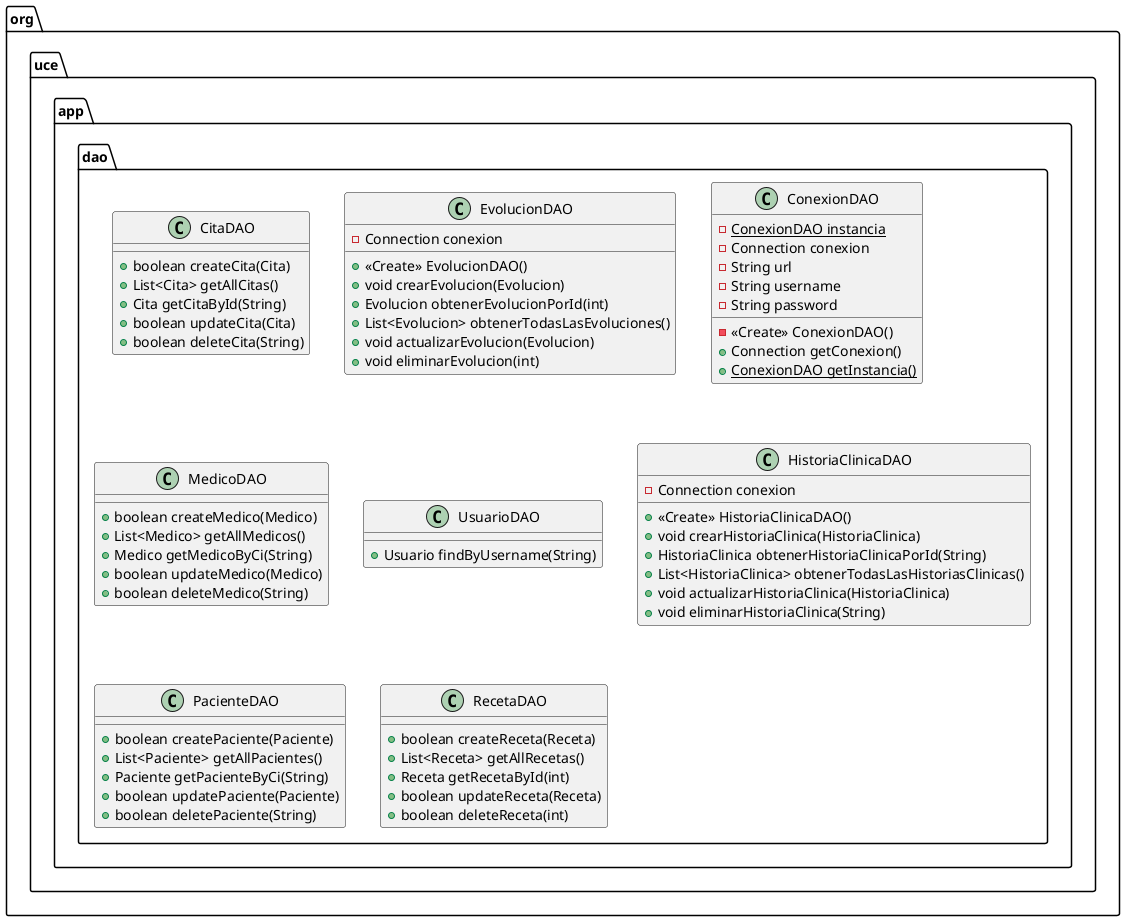 @startuml
class org.uce.app.dao.CitaDAO {
+ boolean createCita(Cita)
+ List<Cita> getAllCitas()
+ Cita getCitaById(String)
+ boolean updateCita(Cita)
+ boolean deleteCita(String)
}

class org.uce.app.dao.EvolucionDAO {
- Connection conexion
+ <<Create>> EvolucionDAO()
+ void crearEvolucion(Evolucion)
+ Evolucion obtenerEvolucionPorId(int)
+ List<Evolucion> obtenerTodasLasEvoluciones()
+ void actualizarEvolucion(Evolucion)
+ void eliminarEvolucion(int)
}


class org.uce.app.dao.ConexionDAO {
- {static} ConexionDAO instancia
- Connection conexion
- String url
- String username
- String password
- <<Create>> ConexionDAO()
+ Connection getConexion()
+ {static} ConexionDAO getInstancia()
}


class org.uce.app.dao.MedicoDAO {
+ boolean createMedico(Medico)
+ List<Medico> getAllMedicos()
+ Medico getMedicoByCi(String)
+ boolean updateMedico(Medico)
+ boolean deleteMedico(String)
}

class org.uce.app.dao.UsuarioDAO {
+ Usuario findByUsername(String)
}

class org.uce.app.dao.HistoriaClinicaDAO {
- Connection conexion
+ <<Create>> HistoriaClinicaDAO()
+ void crearHistoriaClinica(HistoriaClinica)
+ HistoriaClinica obtenerHistoriaClinicaPorId(String)
+ List<HistoriaClinica> obtenerTodasLasHistoriasClinicas()
+ void actualizarHistoriaClinica(HistoriaClinica)
+ void eliminarHistoriaClinica(String)
}


class org.uce.app.dao.PacienteDAO {
+ boolean createPaciente(Paciente)
+ List<Paciente> getAllPacientes()
+ Paciente getPacienteByCi(String)
+ boolean updatePaciente(Paciente)
+ boolean deletePaciente(String)
}

class org.uce.app.dao.RecetaDAO {
+ boolean createReceta(Receta)
+ List<Receta> getAllRecetas()
+ Receta getRecetaById(int)
+ boolean updateReceta(Receta)
+ boolean deleteReceta(int)
}

@enduml
